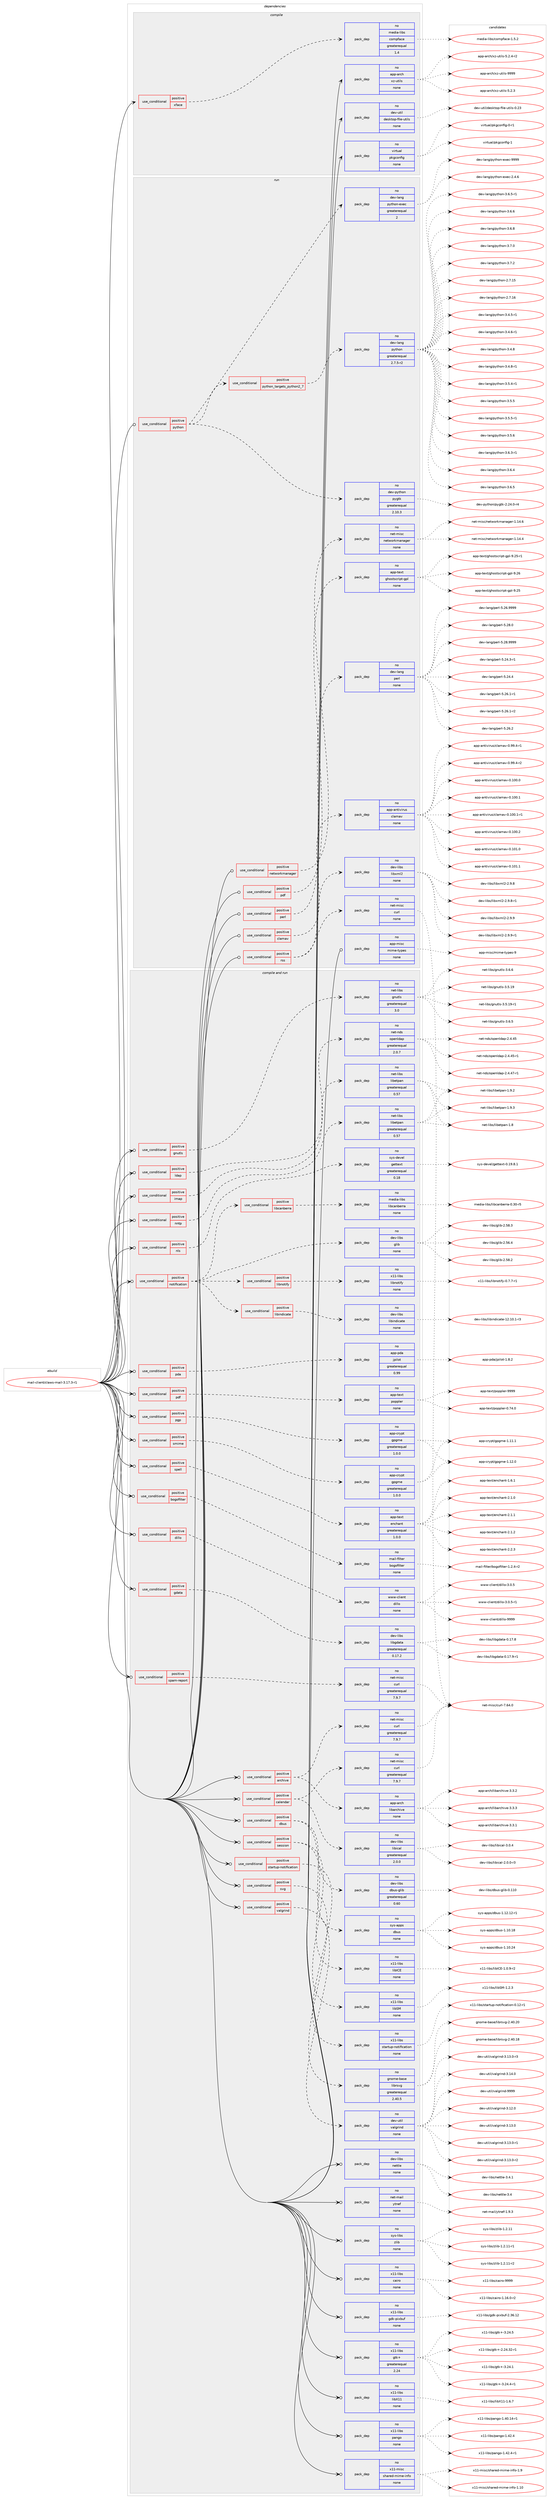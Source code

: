 digraph prolog {

# *************
# Graph options
# *************

newrank=true;
concentrate=true;
compound=true;
graph [rankdir=LR,fontname=Helvetica,fontsize=10,ranksep=1.5];#, ranksep=2.5, nodesep=0.2];
edge  [arrowhead=vee];
node  [fontname=Helvetica,fontsize=10];

# **********
# The ebuild
# **********

subgraph cluster_leftcol {
color=gray;
rank=same;
label=<<i>ebuild</i>>;
id [label="mail-client/claws-mail-3.17.3-r1", color=red, width=4, href="../mail-client/claws-mail-3.17.3-r1.svg"];
}

# ****************
# The dependencies
# ****************

subgraph cluster_midcol {
color=gray;
label=<<i>dependencies</i>>;
subgraph cluster_compile {
fillcolor="#eeeeee";
style=filled;
label=<<i>compile</i>>;
subgraph cond430286 {
dependency1593271 [label=<<TABLE BORDER="0" CELLBORDER="1" CELLSPACING="0" CELLPADDING="4"><TR><TD ROWSPAN="3" CELLPADDING="10">use_conditional</TD></TR><TR><TD>positive</TD></TR><TR><TD>xface</TD></TR></TABLE>>, shape=none, color=red];
subgraph pack1137951 {
dependency1593272 [label=<<TABLE BORDER="0" CELLBORDER="1" CELLSPACING="0" CELLPADDING="4" WIDTH="220"><TR><TD ROWSPAN="6" CELLPADDING="30">pack_dep</TD></TR><TR><TD WIDTH="110">no</TD></TR><TR><TD>media-libs</TD></TR><TR><TD>compface</TD></TR><TR><TD>greaterequal</TD></TR><TR><TD>1.4</TD></TR></TABLE>>, shape=none, color=blue];
}
dependency1593271:e -> dependency1593272:w [weight=20,style="dashed",arrowhead="vee"];
}
id:e -> dependency1593271:w [weight=20,style="solid",arrowhead="vee"];
subgraph pack1137952 {
dependency1593273 [label=<<TABLE BORDER="0" CELLBORDER="1" CELLSPACING="0" CELLPADDING="4" WIDTH="220"><TR><TD ROWSPAN="6" CELLPADDING="30">pack_dep</TD></TR><TR><TD WIDTH="110">no</TD></TR><TR><TD>app-arch</TD></TR><TR><TD>xz-utils</TD></TR><TR><TD>none</TD></TR><TR><TD></TD></TR></TABLE>>, shape=none, color=blue];
}
id:e -> dependency1593273:w [weight=20,style="solid",arrowhead="vee"];
subgraph pack1137953 {
dependency1593274 [label=<<TABLE BORDER="0" CELLBORDER="1" CELLSPACING="0" CELLPADDING="4" WIDTH="220"><TR><TD ROWSPAN="6" CELLPADDING="30">pack_dep</TD></TR><TR><TD WIDTH="110">no</TD></TR><TR><TD>dev-util</TD></TR><TR><TD>desktop-file-utils</TD></TR><TR><TD>none</TD></TR><TR><TD></TD></TR></TABLE>>, shape=none, color=blue];
}
id:e -> dependency1593274:w [weight=20,style="solid",arrowhead="vee"];
subgraph pack1137954 {
dependency1593275 [label=<<TABLE BORDER="0" CELLBORDER="1" CELLSPACING="0" CELLPADDING="4" WIDTH="220"><TR><TD ROWSPAN="6" CELLPADDING="30">pack_dep</TD></TR><TR><TD WIDTH="110">no</TD></TR><TR><TD>virtual</TD></TR><TR><TD>pkgconfig</TD></TR><TR><TD>none</TD></TR><TR><TD></TD></TR></TABLE>>, shape=none, color=blue];
}
id:e -> dependency1593275:w [weight=20,style="solid",arrowhead="vee"];
}
subgraph cluster_compileandrun {
fillcolor="#eeeeee";
style=filled;
label=<<i>compile and run</i>>;
subgraph cond430287 {
dependency1593276 [label=<<TABLE BORDER="0" CELLBORDER="1" CELLSPACING="0" CELLPADDING="4"><TR><TD ROWSPAN="3" CELLPADDING="10">use_conditional</TD></TR><TR><TD>positive</TD></TR><TR><TD>archive</TD></TR></TABLE>>, shape=none, color=red];
subgraph pack1137955 {
dependency1593277 [label=<<TABLE BORDER="0" CELLBORDER="1" CELLSPACING="0" CELLPADDING="4" WIDTH="220"><TR><TD ROWSPAN="6" CELLPADDING="30">pack_dep</TD></TR><TR><TD WIDTH="110">no</TD></TR><TR><TD>app-arch</TD></TR><TR><TD>libarchive</TD></TR><TR><TD>none</TD></TR><TR><TD></TD></TR></TABLE>>, shape=none, color=blue];
}
dependency1593276:e -> dependency1593277:w [weight=20,style="dashed",arrowhead="vee"];
subgraph pack1137956 {
dependency1593278 [label=<<TABLE BORDER="0" CELLBORDER="1" CELLSPACING="0" CELLPADDING="4" WIDTH="220"><TR><TD ROWSPAN="6" CELLPADDING="30">pack_dep</TD></TR><TR><TD WIDTH="110">no</TD></TR><TR><TD>net-misc</TD></TR><TR><TD>curl</TD></TR><TR><TD>greaterequal</TD></TR><TR><TD>7.9.7</TD></TR></TABLE>>, shape=none, color=blue];
}
dependency1593276:e -> dependency1593278:w [weight=20,style="dashed",arrowhead="vee"];
}
id:e -> dependency1593276:w [weight=20,style="solid",arrowhead="odotvee"];
subgraph cond430288 {
dependency1593279 [label=<<TABLE BORDER="0" CELLBORDER="1" CELLSPACING="0" CELLPADDING="4"><TR><TD ROWSPAN="3" CELLPADDING="10">use_conditional</TD></TR><TR><TD>positive</TD></TR><TR><TD>bogofilter</TD></TR></TABLE>>, shape=none, color=red];
subgraph pack1137957 {
dependency1593280 [label=<<TABLE BORDER="0" CELLBORDER="1" CELLSPACING="0" CELLPADDING="4" WIDTH="220"><TR><TD ROWSPAN="6" CELLPADDING="30">pack_dep</TD></TR><TR><TD WIDTH="110">no</TD></TR><TR><TD>mail-filter</TD></TR><TR><TD>bogofilter</TD></TR><TR><TD>none</TD></TR><TR><TD></TD></TR></TABLE>>, shape=none, color=blue];
}
dependency1593279:e -> dependency1593280:w [weight=20,style="dashed",arrowhead="vee"];
}
id:e -> dependency1593279:w [weight=20,style="solid",arrowhead="odotvee"];
subgraph cond430289 {
dependency1593281 [label=<<TABLE BORDER="0" CELLBORDER="1" CELLSPACING="0" CELLPADDING="4"><TR><TD ROWSPAN="3" CELLPADDING="10">use_conditional</TD></TR><TR><TD>positive</TD></TR><TR><TD>calendar</TD></TR></TABLE>>, shape=none, color=red];
subgraph pack1137958 {
dependency1593282 [label=<<TABLE BORDER="0" CELLBORDER="1" CELLSPACING="0" CELLPADDING="4" WIDTH="220"><TR><TD ROWSPAN="6" CELLPADDING="30">pack_dep</TD></TR><TR><TD WIDTH="110">no</TD></TR><TR><TD>dev-libs</TD></TR><TR><TD>libical</TD></TR><TR><TD>greaterequal</TD></TR><TR><TD>2.0.0</TD></TR></TABLE>>, shape=none, color=blue];
}
dependency1593281:e -> dependency1593282:w [weight=20,style="dashed",arrowhead="vee"];
subgraph pack1137959 {
dependency1593283 [label=<<TABLE BORDER="0" CELLBORDER="1" CELLSPACING="0" CELLPADDING="4" WIDTH="220"><TR><TD ROWSPAN="6" CELLPADDING="30">pack_dep</TD></TR><TR><TD WIDTH="110">no</TD></TR><TR><TD>net-misc</TD></TR><TR><TD>curl</TD></TR><TR><TD>greaterequal</TD></TR><TR><TD>7.9.7</TD></TR></TABLE>>, shape=none, color=blue];
}
dependency1593281:e -> dependency1593283:w [weight=20,style="dashed",arrowhead="vee"];
}
id:e -> dependency1593281:w [weight=20,style="solid",arrowhead="odotvee"];
subgraph cond430290 {
dependency1593284 [label=<<TABLE BORDER="0" CELLBORDER="1" CELLSPACING="0" CELLPADDING="4"><TR><TD ROWSPAN="3" CELLPADDING="10">use_conditional</TD></TR><TR><TD>positive</TD></TR><TR><TD>dbus</TD></TR></TABLE>>, shape=none, color=red];
subgraph pack1137960 {
dependency1593285 [label=<<TABLE BORDER="0" CELLBORDER="1" CELLSPACING="0" CELLPADDING="4" WIDTH="220"><TR><TD ROWSPAN="6" CELLPADDING="30">pack_dep</TD></TR><TR><TD WIDTH="110">no</TD></TR><TR><TD>dev-libs</TD></TR><TR><TD>dbus-glib</TD></TR><TR><TD>greaterequal</TD></TR><TR><TD>0.60</TD></TR></TABLE>>, shape=none, color=blue];
}
dependency1593284:e -> dependency1593285:w [weight=20,style="dashed",arrowhead="vee"];
subgraph pack1137961 {
dependency1593286 [label=<<TABLE BORDER="0" CELLBORDER="1" CELLSPACING="0" CELLPADDING="4" WIDTH="220"><TR><TD ROWSPAN="6" CELLPADDING="30">pack_dep</TD></TR><TR><TD WIDTH="110">no</TD></TR><TR><TD>sys-apps</TD></TR><TR><TD>dbus</TD></TR><TR><TD>none</TD></TR><TR><TD></TD></TR></TABLE>>, shape=none, color=blue];
}
dependency1593284:e -> dependency1593286:w [weight=20,style="dashed",arrowhead="vee"];
}
id:e -> dependency1593284:w [weight=20,style="solid",arrowhead="odotvee"];
subgraph cond430291 {
dependency1593287 [label=<<TABLE BORDER="0" CELLBORDER="1" CELLSPACING="0" CELLPADDING="4"><TR><TD ROWSPAN="3" CELLPADDING="10">use_conditional</TD></TR><TR><TD>positive</TD></TR><TR><TD>dillo</TD></TR></TABLE>>, shape=none, color=red];
subgraph pack1137962 {
dependency1593288 [label=<<TABLE BORDER="0" CELLBORDER="1" CELLSPACING="0" CELLPADDING="4" WIDTH="220"><TR><TD ROWSPAN="6" CELLPADDING="30">pack_dep</TD></TR><TR><TD WIDTH="110">no</TD></TR><TR><TD>www-client</TD></TR><TR><TD>dillo</TD></TR><TR><TD>none</TD></TR><TR><TD></TD></TR></TABLE>>, shape=none, color=blue];
}
dependency1593287:e -> dependency1593288:w [weight=20,style="dashed",arrowhead="vee"];
}
id:e -> dependency1593287:w [weight=20,style="solid",arrowhead="odotvee"];
subgraph cond430292 {
dependency1593289 [label=<<TABLE BORDER="0" CELLBORDER="1" CELLSPACING="0" CELLPADDING="4"><TR><TD ROWSPAN="3" CELLPADDING="10">use_conditional</TD></TR><TR><TD>positive</TD></TR><TR><TD>gdata</TD></TR></TABLE>>, shape=none, color=red];
subgraph pack1137963 {
dependency1593290 [label=<<TABLE BORDER="0" CELLBORDER="1" CELLSPACING="0" CELLPADDING="4" WIDTH="220"><TR><TD ROWSPAN="6" CELLPADDING="30">pack_dep</TD></TR><TR><TD WIDTH="110">no</TD></TR><TR><TD>dev-libs</TD></TR><TR><TD>libgdata</TD></TR><TR><TD>greaterequal</TD></TR><TR><TD>0.17.2</TD></TR></TABLE>>, shape=none, color=blue];
}
dependency1593289:e -> dependency1593290:w [weight=20,style="dashed",arrowhead="vee"];
}
id:e -> dependency1593289:w [weight=20,style="solid",arrowhead="odotvee"];
subgraph cond430293 {
dependency1593291 [label=<<TABLE BORDER="0" CELLBORDER="1" CELLSPACING="0" CELLPADDING="4"><TR><TD ROWSPAN="3" CELLPADDING="10">use_conditional</TD></TR><TR><TD>positive</TD></TR><TR><TD>gnutls</TD></TR></TABLE>>, shape=none, color=red];
subgraph pack1137964 {
dependency1593292 [label=<<TABLE BORDER="0" CELLBORDER="1" CELLSPACING="0" CELLPADDING="4" WIDTH="220"><TR><TD ROWSPAN="6" CELLPADDING="30">pack_dep</TD></TR><TR><TD WIDTH="110">no</TD></TR><TR><TD>net-libs</TD></TR><TR><TD>gnutls</TD></TR><TR><TD>greaterequal</TD></TR><TR><TD>3.0</TD></TR></TABLE>>, shape=none, color=blue];
}
dependency1593291:e -> dependency1593292:w [weight=20,style="dashed",arrowhead="vee"];
}
id:e -> dependency1593291:w [weight=20,style="solid",arrowhead="odotvee"];
subgraph cond430294 {
dependency1593293 [label=<<TABLE BORDER="0" CELLBORDER="1" CELLSPACING="0" CELLPADDING="4"><TR><TD ROWSPAN="3" CELLPADDING="10">use_conditional</TD></TR><TR><TD>positive</TD></TR><TR><TD>imap</TD></TR></TABLE>>, shape=none, color=red];
subgraph pack1137965 {
dependency1593294 [label=<<TABLE BORDER="0" CELLBORDER="1" CELLSPACING="0" CELLPADDING="4" WIDTH="220"><TR><TD ROWSPAN="6" CELLPADDING="30">pack_dep</TD></TR><TR><TD WIDTH="110">no</TD></TR><TR><TD>net-libs</TD></TR><TR><TD>libetpan</TD></TR><TR><TD>greaterequal</TD></TR><TR><TD>0.57</TD></TR></TABLE>>, shape=none, color=blue];
}
dependency1593293:e -> dependency1593294:w [weight=20,style="dashed",arrowhead="vee"];
}
id:e -> dependency1593293:w [weight=20,style="solid",arrowhead="odotvee"];
subgraph cond430295 {
dependency1593295 [label=<<TABLE BORDER="0" CELLBORDER="1" CELLSPACING="0" CELLPADDING="4"><TR><TD ROWSPAN="3" CELLPADDING="10">use_conditional</TD></TR><TR><TD>positive</TD></TR><TR><TD>ldap</TD></TR></TABLE>>, shape=none, color=red];
subgraph pack1137966 {
dependency1593296 [label=<<TABLE BORDER="0" CELLBORDER="1" CELLSPACING="0" CELLPADDING="4" WIDTH="220"><TR><TD ROWSPAN="6" CELLPADDING="30">pack_dep</TD></TR><TR><TD WIDTH="110">no</TD></TR><TR><TD>net-nds</TD></TR><TR><TD>openldap</TD></TR><TR><TD>greaterequal</TD></TR><TR><TD>2.0.7</TD></TR></TABLE>>, shape=none, color=blue];
}
dependency1593295:e -> dependency1593296:w [weight=20,style="dashed",arrowhead="vee"];
}
id:e -> dependency1593295:w [weight=20,style="solid",arrowhead="odotvee"];
subgraph cond430296 {
dependency1593297 [label=<<TABLE BORDER="0" CELLBORDER="1" CELLSPACING="0" CELLPADDING="4"><TR><TD ROWSPAN="3" CELLPADDING="10">use_conditional</TD></TR><TR><TD>positive</TD></TR><TR><TD>nls</TD></TR></TABLE>>, shape=none, color=red];
subgraph pack1137967 {
dependency1593298 [label=<<TABLE BORDER="0" CELLBORDER="1" CELLSPACING="0" CELLPADDING="4" WIDTH="220"><TR><TD ROWSPAN="6" CELLPADDING="30">pack_dep</TD></TR><TR><TD WIDTH="110">no</TD></TR><TR><TD>sys-devel</TD></TR><TR><TD>gettext</TD></TR><TR><TD>greaterequal</TD></TR><TR><TD>0.18</TD></TR></TABLE>>, shape=none, color=blue];
}
dependency1593297:e -> dependency1593298:w [weight=20,style="dashed",arrowhead="vee"];
}
id:e -> dependency1593297:w [weight=20,style="solid",arrowhead="odotvee"];
subgraph cond430297 {
dependency1593299 [label=<<TABLE BORDER="0" CELLBORDER="1" CELLSPACING="0" CELLPADDING="4"><TR><TD ROWSPAN="3" CELLPADDING="10">use_conditional</TD></TR><TR><TD>positive</TD></TR><TR><TD>nntp</TD></TR></TABLE>>, shape=none, color=red];
subgraph pack1137968 {
dependency1593300 [label=<<TABLE BORDER="0" CELLBORDER="1" CELLSPACING="0" CELLPADDING="4" WIDTH="220"><TR><TD ROWSPAN="6" CELLPADDING="30">pack_dep</TD></TR><TR><TD WIDTH="110">no</TD></TR><TR><TD>net-libs</TD></TR><TR><TD>libetpan</TD></TR><TR><TD>greaterequal</TD></TR><TR><TD>0.57</TD></TR></TABLE>>, shape=none, color=blue];
}
dependency1593299:e -> dependency1593300:w [weight=20,style="dashed",arrowhead="vee"];
}
id:e -> dependency1593299:w [weight=20,style="solid",arrowhead="odotvee"];
subgraph cond430298 {
dependency1593301 [label=<<TABLE BORDER="0" CELLBORDER="1" CELLSPACING="0" CELLPADDING="4"><TR><TD ROWSPAN="3" CELLPADDING="10">use_conditional</TD></TR><TR><TD>positive</TD></TR><TR><TD>notification</TD></TR></TABLE>>, shape=none, color=red];
subgraph pack1137969 {
dependency1593302 [label=<<TABLE BORDER="0" CELLBORDER="1" CELLSPACING="0" CELLPADDING="4" WIDTH="220"><TR><TD ROWSPAN="6" CELLPADDING="30">pack_dep</TD></TR><TR><TD WIDTH="110">no</TD></TR><TR><TD>dev-libs</TD></TR><TR><TD>glib</TD></TR><TR><TD>none</TD></TR><TR><TD></TD></TR></TABLE>>, shape=none, color=blue];
}
dependency1593301:e -> dependency1593302:w [weight=20,style="dashed",arrowhead="vee"];
subgraph cond430299 {
dependency1593303 [label=<<TABLE BORDER="0" CELLBORDER="1" CELLSPACING="0" CELLPADDING="4"><TR><TD ROWSPAN="3" CELLPADDING="10">use_conditional</TD></TR><TR><TD>positive</TD></TR><TR><TD>libcanberra</TD></TR></TABLE>>, shape=none, color=red];
subgraph pack1137970 {
dependency1593304 [label=<<TABLE BORDER="0" CELLBORDER="1" CELLSPACING="0" CELLPADDING="4" WIDTH="220"><TR><TD ROWSPAN="6" CELLPADDING="30">pack_dep</TD></TR><TR><TD WIDTH="110">no</TD></TR><TR><TD>media-libs</TD></TR><TR><TD>libcanberra</TD></TR><TR><TD>none</TD></TR><TR><TD></TD></TR></TABLE>>, shape=none, color=blue];
}
dependency1593303:e -> dependency1593304:w [weight=20,style="dashed",arrowhead="vee"];
}
dependency1593301:e -> dependency1593303:w [weight=20,style="dashed",arrowhead="vee"];
subgraph cond430300 {
dependency1593305 [label=<<TABLE BORDER="0" CELLBORDER="1" CELLSPACING="0" CELLPADDING="4"><TR><TD ROWSPAN="3" CELLPADDING="10">use_conditional</TD></TR><TR><TD>positive</TD></TR><TR><TD>libindicate</TD></TR></TABLE>>, shape=none, color=red];
subgraph pack1137971 {
dependency1593306 [label=<<TABLE BORDER="0" CELLBORDER="1" CELLSPACING="0" CELLPADDING="4" WIDTH="220"><TR><TD ROWSPAN="6" CELLPADDING="30">pack_dep</TD></TR><TR><TD WIDTH="110">no</TD></TR><TR><TD>dev-libs</TD></TR><TR><TD>libindicate</TD></TR><TR><TD>none</TD></TR><TR><TD></TD></TR></TABLE>>, shape=none, color=blue];
}
dependency1593305:e -> dependency1593306:w [weight=20,style="dashed",arrowhead="vee"];
}
dependency1593301:e -> dependency1593305:w [weight=20,style="dashed",arrowhead="vee"];
subgraph cond430301 {
dependency1593307 [label=<<TABLE BORDER="0" CELLBORDER="1" CELLSPACING="0" CELLPADDING="4"><TR><TD ROWSPAN="3" CELLPADDING="10">use_conditional</TD></TR><TR><TD>positive</TD></TR><TR><TD>libnotify</TD></TR></TABLE>>, shape=none, color=red];
subgraph pack1137972 {
dependency1593308 [label=<<TABLE BORDER="0" CELLBORDER="1" CELLSPACING="0" CELLPADDING="4" WIDTH="220"><TR><TD ROWSPAN="6" CELLPADDING="30">pack_dep</TD></TR><TR><TD WIDTH="110">no</TD></TR><TR><TD>x11-libs</TD></TR><TR><TD>libnotify</TD></TR><TR><TD>none</TD></TR><TR><TD></TD></TR></TABLE>>, shape=none, color=blue];
}
dependency1593307:e -> dependency1593308:w [weight=20,style="dashed",arrowhead="vee"];
}
dependency1593301:e -> dependency1593307:w [weight=20,style="dashed",arrowhead="vee"];
}
id:e -> dependency1593301:w [weight=20,style="solid",arrowhead="odotvee"];
subgraph cond430302 {
dependency1593309 [label=<<TABLE BORDER="0" CELLBORDER="1" CELLSPACING="0" CELLPADDING="4"><TR><TD ROWSPAN="3" CELLPADDING="10">use_conditional</TD></TR><TR><TD>positive</TD></TR><TR><TD>pda</TD></TR></TABLE>>, shape=none, color=red];
subgraph pack1137973 {
dependency1593310 [label=<<TABLE BORDER="0" CELLBORDER="1" CELLSPACING="0" CELLPADDING="4" WIDTH="220"><TR><TD ROWSPAN="6" CELLPADDING="30">pack_dep</TD></TR><TR><TD WIDTH="110">no</TD></TR><TR><TD>app-pda</TD></TR><TR><TD>jpilot</TD></TR><TR><TD>greaterequal</TD></TR><TR><TD>0.99</TD></TR></TABLE>>, shape=none, color=blue];
}
dependency1593309:e -> dependency1593310:w [weight=20,style="dashed",arrowhead="vee"];
}
id:e -> dependency1593309:w [weight=20,style="solid",arrowhead="odotvee"];
subgraph cond430303 {
dependency1593311 [label=<<TABLE BORDER="0" CELLBORDER="1" CELLSPACING="0" CELLPADDING="4"><TR><TD ROWSPAN="3" CELLPADDING="10">use_conditional</TD></TR><TR><TD>positive</TD></TR><TR><TD>pdf</TD></TR></TABLE>>, shape=none, color=red];
subgraph pack1137974 {
dependency1593312 [label=<<TABLE BORDER="0" CELLBORDER="1" CELLSPACING="0" CELLPADDING="4" WIDTH="220"><TR><TD ROWSPAN="6" CELLPADDING="30">pack_dep</TD></TR><TR><TD WIDTH="110">no</TD></TR><TR><TD>app-text</TD></TR><TR><TD>poppler</TD></TR><TR><TD>none</TD></TR><TR><TD></TD></TR></TABLE>>, shape=none, color=blue];
}
dependency1593311:e -> dependency1593312:w [weight=20,style="dashed",arrowhead="vee"];
}
id:e -> dependency1593311:w [weight=20,style="solid",arrowhead="odotvee"];
subgraph cond430304 {
dependency1593313 [label=<<TABLE BORDER="0" CELLBORDER="1" CELLSPACING="0" CELLPADDING="4"><TR><TD ROWSPAN="3" CELLPADDING="10">use_conditional</TD></TR><TR><TD>positive</TD></TR><TR><TD>pgp</TD></TR></TABLE>>, shape=none, color=red];
subgraph pack1137975 {
dependency1593314 [label=<<TABLE BORDER="0" CELLBORDER="1" CELLSPACING="0" CELLPADDING="4" WIDTH="220"><TR><TD ROWSPAN="6" CELLPADDING="30">pack_dep</TD></TR><TR><TD WIDTH="110">no</TD></TR><TR><TD>app-crypt</TD></TR><TR><TD>gpgme</TD></TR><TR><TD>greaterequal</TD></TR><TR><TD>1.0.0</TD></TR></TABLE>>, shape=none, color=blue];
}
dependency1593313:e -> dependency1593314:w [weight=20,style="dashed",arrowhead="vee"];
}
id:e -> dependency1593313:w [weight=20,style="solid",arrowhead="odotvee"];
subgraph cond430305 {
dependency1593315 [label=<<TABLE BORDER="0" CELLBORDER="1" CELLSPACING="0" CELLPADDING="4"><TR><TD ROWSPAN="3" CELLPADDING="10">use_conditional</TD></TR><TR><TD>positive</TD></TR><TR><TD>session</TD></TR></TABLE>>, shape=none, color=red];
subgraph pack1137976 {
dependency1593316 [label=<<TABLE BORDER="0" CELLBORDER="1" CELLSPACING="0" CELLPADDING="4" WIDTH="220"><TR><TD ROWSPAN="6" CELLPADDING="30">pack_dep</TD></TR><TR><TD WIDTH="110">no</TD></TR><TR><TD>x11-libs</TD></TR><TR><TD>libICE</TD></TR><TR><TD>none</TD></TR><TR><TD></TD></TR></TABLE>>, shape=none, color=blue];
}
dependency1593315:e -> dependency1593316:w [weight=20,style="dashed",arrowhead="vee"];
subgraph pack1137977 {
dependency1593317 [label=<<TABLE BORDER="0" CELLBORDER="1" CELLSPACING="0" CELLPADDING="4" WIDTH="220"><TR><TD ROWSPAN="6" CELLPADDING="30">pack_dep</TD></TR><TR><TD WIDTH="110">no</TD></TR><TR><TD>x11-libs</TD></TR><TR><TD>libSM</TD></TR><TR><TD>none</TD></TR><TR><TD></TD></TR></TABLE>>, shape=none, color=blue];
}
dependency1593315:e -> dependency1593317:w [weight=20,style="dashed",arrowhead="vee"];
}
id:e -> dependency1593315:w [weight=20,style="solid",arrowhead="odotvee"];
subgraph cond430306 {
dependency1593318 [label=<<TABLE BORDER="0" CELLBORDER="1" CELLSPACING="0" CELLPADDING="4"><TR><TD ROWSPAN="3" CELLPADDING="10">use_conditional</TD></TR><TR><TD>positive</TD></TR><TR><TD>smime</TD></TR></TABLE>>, shape=none, color=red];
subgraph pack1137978 {
dependency1593319 [label=<<TABLE BORDER="0" CELLBORDER="1" CELLSPACING="0" CELLPADDING="4" WIDTH="220"><TR><TD ROWSPAN="6" CELLPADDING="30">pack_dep</TD></TR><TR><TD WIDTH="110">no</TD></TR><TR><TD>app-crypt</TD></TR><TR><TD>gpgme</TD></TR><TR><TD>greaterequal</TD></TR><TR><TD>1.0.0</TD></TR></TABLE>>, shape=none, color=blue];
}
dependency1593318:e -> dependency1593319:w [weight=20,style="dashed",arrowhead="vee"];
}
id:e -> dependency1593318:w [weight=20,style="solid",arrowhead="odotvee"];
subgraph cond430307 {
dependency1593320 [label=<<TABLE BORDER="0" CELLBORDER="1" CELLSPACING="0" CELLPADDING="4"><TR><TD ROWSPAN="3" CELLPADDING="10">use_conditional</TD></TR><TR><TD>positive</TD></TR><TR><TD>spam-report</TD></TR></TABLE>>, shape=none, color=red];
subgraph pack1137979 {
dependency1593321 [label=<<TABLE BORDER="0" CELLBORDER="1" CELLSPACING="0" CELLPADDING="4" WIDTH="220"><TR><TD ROWSPAN="6" CELLPADDING="30">pack_dep</TD></TR><TR><TD WIDTH="110">no</TD></TR><TR><TD>net-misc</TD></TR><TR><TD>curl</TD></TR><TR><TD>greaterequal</TD></TR><TR><TD>7.9.7</TD></TR></TABLE>>, shape=none, color=blue];
}
dependency1593320:e -> dependency1593321:w [weight=20,style="dashed",arrowhead="vee"];
}
id:e -> dependency1593320:w [weight=20,style="solid",arrowhead="odotvee"];
subgraph cond430308 {
dependency1593322 [label=<<TABLE BORDER="0" CELLBORDER="1" CELLSPACING="0" CELLPADDING="4"><TR><TD ROWSPAN="3" CELLPADDING="10">use_conditional</TD></TR><TR><TD>positive</TD></TR><TR><TD>spell</TD></TR></TABLE>>, shape=none, color=red];
subgraph pack1137980 {
dependency1593323 [label=<<TABLE BORDER="0" CELLBORDER="1" CELLSPACING="0" CELLPADDING="4" WIDTH="220"><TR><TD ROWSPAN="6" CELLPADDING="30">pack_dep</TD></TR><TR><TD WIDTH="110">no</TD></TR><TR><TD>app-text</TD></TR><TR><TD>enchant</TD></TR><TR><TD>greaterequal</TD></TR><TR><TD>1.0.0</TD></TR></TABLE>>, shape=none, color=blue];
}
dependency1593322:e -> dependency1593323:w [weight=20,style="dashed",arrowhead="vee"];
}
id:e -> dependency1593322:w [weight=20,style="solid",arrowhead="odotvee"];
subgraph cond430309 {
dependency1593324 [label=<<TABLE BORDER="0" CELLBORDER="1" CELLSPACING="0" CELLPADDING="4"><TR><TD ROWSPAN="3" CELLPADDING="10">use_conditional</TD></TR><TR><TD>positive</TD></TR><TR><TD>startup-notification</TD></TR></TABLE>>, shape=none, color=red];
subgraph pack1137981 {
dependency1593325 [label=<<TABLE BORDER="0" CELLBORDER="1" CELLSPACING="0" CELLPADDING="4" WIDTH="220"><TR><TD ROWSPAN="6" CELLPADDING="30">pack_dep</TD></TR><TR><TD WIDTH="110">no</TD></TR><TR><TD>x11-libs</TD></TR><TR><TD>startup-notification</TD></TR><TR><TD>none</TD></TR><TR><TD></TD></TR></TABLE>>, shape=none, color=blue];
}
dependency1593324:e -> dependency1593325:w [weight=20,style="dashed",arrowhead="vee"];
}
id:e -> dependency1593324:w [weight=20,style="solid",arrowhead="odotvee"];
subgraph cond430310 {
dependency1593326 [label=<<TABLE BORDER="0" CELLBORDER="1" CELLSPACING="0" CELLPADDING="4"><TR><TD ROWSPAN="3" CELLPADDING="10">use_conditional</TD></TR><TR><TD>positive</TD></TR><TR><TD>svg</TD></TR></TABLE>>, shape=none, color=red];
subgraph pack1137982 {
dependency1593327 [label=<<TABLE BORDER="0" CELLBORDER="1" CELLSPACING="0" CELLPADDING="4" WIDTH="220"><TR><TD ROWSPAN="6" CELLPADDING="30">pack_dep</TD></TR><TR><TD WIDTH="110">no</TD></TR><TR><TD>gnome-base</TD></TR><TR><TD>librsvg</TD></TR><TR><TD>greaterequal</TD></TR><TR><TD>2.40.5</TD></TR></TABLE>>, shape=none, color=blue];
}
dependency1593326:e -> dependency1593327:w [weight=20,style="dashed",arrowhead="vee"];
}
id:e -> dependency1593326:w [weight=20,style="solid",arrowhead="odotvee"];
subgraph cond430311 {
dependency1593328 [label=<<TABLE BORDER="0" CELLBORDER="1" CELLSPACING="0" CELLPADDING="4"><TR><TD ROWSPAN="3" CELLPADDING="10">use_conditional</TD></TR><TR><TD>positive</TD></TR><TR><TD>valgrind</TD></TR></TABLE>>, shape=none, color=red];
subgraph pack1137983 {
dependency1593329 [label=<<TABLE BORDER="0" CELLBORDER="1" CELLSPACING="0" CELLPADDING="4" WIDTH="220"><TR><TD ROWSPAN="6" CELLPADDING="30">pack_dep</TD></TR><TR><TD WIDTH="110">no</TD></TR><TR><TD>dev-util</TD></TR><TR><TD>valgrind</TD></TR><TR><TD>none</TD></TR><TR><TD></TD></TR></TABLE>>, shape=none, color=blue];
}
dependency1593328:e -> dependency1593329:w [weight=20,style="dashed",arrowhead="vee"];
}
id:e -> dependency1593328:w [weight=20,style="solid",arrowhead="odotvee"];
subgraph pack1137984 {
dependency1593330 [label=<<TABLE BORDER="0" CELLBORDER="1" CELLSPACING="0" CELLPADDING="4" WIDTH="220"><TR><TD ROWSPAN="6" CELLPADDING="30">pack_dep</TD></TR><TR><TD WIDTH="110">no</TD></TR><TR><TD>dev-libs</TD></TR><TR><TD>nettle</TD></TR><TR><TD>none</TD></TR><TR><TD></TD></TR></TABLE>>, shape=none, color=blue];
}
id:e -> dependency1593330:w [weight=20,style="solid",arrowhead="odotvee"];
subgraph pack1137985 {
dependency1593331 [label=<<TABLE BORDER="0" CELLBORDER="1" CELLSPACING="0" CELLPADDING="4" WIDTH="220"><TR><TD ROWSPAN="6" CELLPADDING="30">pack_dep</TD></TR><TR><TD WIDTH="110">no</TD></TR><TR><TD>net-mail</TD></TR><TR><TD>ytnef</TD></TR><TR><TD>none</TD></TR><TR><TD></TD></TR></TABLE>>, shape=none, color=blue];
}
id:e -> dependency1593331:w [weight=20,style="solid",arrowhead="odotvee"];
subgraph pack1137986 {
dependency1593332 [label=<<TABLE BORDER="0" CELLBORDER="1" CELLSPACING="0" CELLPADDING="4" WIDTH="220"><TR><TD ROWSPAN="6" CELLPADDING="30">pack_dep</TD></TR><TR><TD WIDTH="110">no</TD></TR><TR><TD>sys-libs</TD></TR><TR><TD>zlib</TD></TR><TR><TD>none</TD></TR><TR><TD></TD></TR></TABLE>>, shape=none, color=blue];
}
id:e -> dependency1593332:w [weight=20,style="solid",arrowhead="odotvee"];
subgraph pack1137987 {
dependency1593333 [label=<<TABLE BORDER="0" CELLBORDER="1" CELLSPACING="0" CELLPADDING="4" WIDTH="220"><TR><TD ROWSPAN="6" CELLPADDING="30">pack_dep</TD></TR><TR><TD WIDTH="110">no</TD></TR><TR><TD>x11-libs</TD></TR><TR><TD>cairo</TD></TR><TR><TD>none</TD></TR><TR><TD></TD></TR></TABLE>>, shape=none, color=blue];
}
id:e -> dependency1593333:w [weight=20,style="solid",arrowhead="odotvee"];
subgraph pack1137988 {
dependency1593334 [label=<<TABLE BORDER="0" CELLBORDER="1" CELLSPACING="0" CELLPADDING="4" WIDTH="220"><TR><TD ROWSPAN="6" CELLPADDING="30">pack_dep</TD></TR><TR><TD WIDTH="110">no</TD></TR><TR><TD>x11-libs</TD></TR><TR><TD>gdk-pixbuf</TD></TR><TR><TD>none</TD></TR><TR><TD></TD></TR></TABLE>>, shape=none, color=blue];
}
id:e -> dependency1593334:w [weight=20,style="solid",arrowhead="odotvee"];
subgraph pack1137989 {
dependency1593335 [label=<<TABLE BORDER="0" CELLBORDER="1" CELLSPACING="0" CELLPADDING="4" WIDTH="220"><TR><TD ROWSPAN="6" CELLPADDING="30">pack_dep</TD></TR><TR><TD WIDTH="110">no</TD></TR><TR><TD>x11-libs</TD></TR><TR><TD>gtk+</TD></TR><TR><TD>greaterequal</TD></TR><TR><TD>2.24</TD></TR></TABLE>>, shape=none, color=blue];
}
id:e -> dependency1593335:w [weight=20,style="solid",arrowhead="odotvee"];
subgraph pack1137990 {
dependency1593336 [label=<<TABLE BORDER="0" CELLBORDER="1" CELLSPACING="0" CELLPADDING="4" WIDTH="220"><TR><TD ROWSPAN="6" CELLPADDING="30">pack_dep</TD></TR><TR><TD WIDTH="110">no</TD></TR><TR><TD>x11-libs</TD></TR><TR><TD>libX11</TD></TR><TR><TD>none</TD></TR><TR><TD></TD></TR></TABLE>>, shape=none, color=blue];
}
id:e -> dependency1593336:w [weight=20,style="solid",arrowhead="odotvee"];
subgraph pack1137991 {
dependency1593337 [label=<<TABLE BORDER="0" CELLBORDER="1" CELLSPACING="0" CELLPADDING="4" WIDTH="220"><TR><TD ROWSPAN="6" CELLPADDING="30">pack_dep</TD></TR><TR><TD WIDTH="110">no</TD></TR><TR><TD>x11-libs</TD></TR><TR><TD>pango</TD></TR><TR><TD>none</TD></TR><TR><TD></TD></TR></TABLE>>, shape=none, color=blue];
}
id:e -> dependency1593337:w [weight=20,style="solid",arrowhead="odotvee"];
subgraph pack1137992 {
dependency1593338 [label=<<TABLE BORDER="0" CELLBORDER="1" CELLSPACING="0" CELLPADDING="4" WIDTH="220"><TR><TD ROWSPAN="6" CELLPADDING="30">pack_dep</TD></TR><TR><TD WIDTH="110">no</TD></TR><TR><TD>x11-misc</TD></TR><TR><TD>shared-mime-info</TD></TR><TR><TD>none</TD></TR><TR><TD></TD></TR></TABLE>>, shape=none, color=blue];
}
id:e -> dependency1593338:w [weight=20,style="solid",arrowhead="odotvee"];
}
subgraph cluster_run {
fillcolor="#eeeeee";
style=filled;
label=<<i>run</i>>;
subgraph cond430312 {
dependency1593339 [label=<<TABLE BORDER="0" CELLBORDER="1" CELLSPACING="0" CELLPADDING="4"><TR><TD ROWSPAN="3" CELLPADDING="10">use_conditional</TD></TR><TR><TD>positive</TD></TR><TR><TD>clamav</TD></TR></TABLE>>, shape=none, color=red];
subgraph pack1137993 {
dependency1593340 [label=<<TABLE BORDER="0" CELLBORDER="1" CELLSPACING="0" CELLPADDING="4" WIDTH="220"><TR><TD ROWSPAN="6" CELLPADDING="30">pack_dep</TD></TR><TR><TD WIDTH="110">no</TD></TR><TR><TD>app-antivirus</TD></TR><TR><TD>clamav</TD></TR><TR><TD>none</TD></TR><TR><TD></TD></TR></TABLE>>, shape=none, color=blue];
}
dependency1593339:e -> dependency1593340:w [weight=20,style="dashed",arrowhead="vee"];
}
id:e -> dependency1593339:w [weight=20,style="solid",arrowhead="odot"];
subgraph cond430313 {
dependency1593341 [label=<<TABLE BORDER="0" CELLBORDER="1" CELLSPACING="0" CELLPADDING="4"><TR><TD ROWSPAN="3" CELLPADDING="10">use_conditional</TD></TR><TR><TD>positive</TD></TR><TR><TD>networkmanager</TD></TR></TABLE>>, shape=none, color=red];
subgraph pack1137994 {
dependency1593342 [label=<<TABLE BORDER="0" CELLBORDER="1" CELLSPACING="0" CELLPADDING="4" WIDTH="220"><TR><TD ROWSPAN="6" CELLPADDING="30">pack_dep</TD></TR><TR><TD WIDTH="110">no</TD></TR><TR><TD>net-misc</TD></TR><TR><TD>networkmanager</TD></TR><TR><TD>none</TD></TR><TR><TD></TD></TR></TABLE>>, shape=none, color=blue];
}
dependency1593341:e -> dependency1593342:w [weight=20,style="dashed",arrowhead="vee"];
}
id:e -> dependency1593341:w [weight=20,style="solid",arrowhead="odot"];
subgraph cond430314 {
dependency1593343 [label=<<TABLE BORDER="0" CELLBORDER="1" CELLSPACING="0" CELLPADDING="4"><TR><TD ROWSPAN="3" CELLPADDING="10">use_conditional</TD></TR><TR><TD>positive</TD></TR><TR><TD>pdf</TD></TR></TABLE>>, shape=none, color=red];
subgraph pack1137995 {
dependency1593344 [label=<<TABLE BORDER="0" CELLBORDER="1" CELLSPACING="0" CELLPADDING="4" WIDTH="220"><TR><TD ROWSPAN="6" CELLPADDING="30">pack_dep</TD></TR><TR><TD WIDTH="110">no</TD></TR><TR><TD>app-text</TD></TR><TR><TD>ghostscript-gpl</TD></TR><TR><TD>none</TD></TR><TR><TD></TD></TR></TABLE>>, shape=none, color=blue];
}
dependency1593343:e -> dependency1593344:w [weight=20,style="dashed",arrowhead="vee"];
}
id:e -> dependency1593343:w [weight=20,style="solid",arrowhead="odot"];
subgraph cond430315 {
dependency1593345 [label=<<TABLE BORDER="0" CELLBORDER="1" CELLSPACING="0" CELLPADDING="4"><TR><TD ROWSPAN="3" CELLPADDING="10">use_conditional</TD></TR><TR><TD>positive</TD></TR><TR><TD>perl</TD></TR></TABLE>>, shape=none, color=red];
subgraph pack1137996 {
dependency1593346 [label=<<TABLE BORDER="0" CELLBORDER="1" CELLSPACING="0" CELLPADDING="4" WIDTH="220"><TR><TD ROWSPAN="6" CELLPADDING="30">pack_dep</TD></TR><TR><TD WIDTH="110">no</TD></TR><TR><TD>dev-lang</TD></TR><TR><TD>perl</TD></TR><TR><TD>none</TD></TR><TR><TD></TD></TR></TABLE>>, shape=none, color=blue];
}
dependency1593345:e -> dependency1593346:w [weight=20,style="dashed",arrowhead="vee"];
}
id:e -> dependency1593345:w [weight=20,style="solid",arrowhead="odot"];
subgraph cond430316 {
dependency1593347 [label=<<TABLE BORDER="0" CELLBORDER="1" CELLSPACING="0" CELLPADDING="4"><TR><TD ROWSPAN="3" CELLPADDING="10">use_conditional</TD></TR><TR><TD>positive</TD></TR><TR><TD>python</TD></TR></TABLE>>, shape=none, color=red];
subgraph cond430317 {
dependency1593348 [label=<<TABLE BORDER="0" CELLBORDER="1" CELLSPACING="0" CELLPADDING="4"><TR><TD ROWSPAN="3" CELLPADDING="10">use_conditional</TD></TR><TR><TD>positive</TD></TR><TR><TD>python_targets_python2_7</TD></TR></TABLE>>, shape=none, color=red];
subgraph pack1137997 {
dependency1593349 [label=<<TABLE BORDER="0" CELLBORDER="1" CELLSPACING="0" CELLPADDING="4" WIDTH="220"><TR><TD ROWSPAN="6" CELLPADDING="30">pack_dep</TD></TR><TR><TD WIDTH="110">no</TD></TR><TR><TD>dev-lang</TD></TR><TR><TD>python</TD></TR><TR><TD>greaterequal</TD></TR><TR><TD>2.7.5-r2</TD></TR></TABLE>>, shape=none, color=blue];
}
dependency1593348:e -> dependency1593349:w [weight=20,style="dashed",arrowhead="vee"];
}
dependency1593347:e -> dependency1593348:w [weight=20,style="dashed",arrowhead="vee"];
subgraph pack1137998 {
dependency1593350 [label=<<TABLE BORDER="0" CELLBORDER="1" CELLSPACING="0" CELLPADDING="4" WIDTH="220"><TR><TD ROWSPAN="6" CELLPADDING="30">pack_dep</TD></TR><TR><TD WIDTH="110">no</TD></TR><TR><TD>dev-lang</TD></TR><TR><TD>python-exec</TD></TR><TR><TD>greaterequal</TD></TR><TR><TD>2</TD></TR></TABLE>>, shape=none, color=blue];
}
dependency1593347:e -> dependency1593350:w [weight=20,style="dashed",arrowhead="vee"];
subgraph pack1137999 {
dependency1593351 [label=<<TABLE BORDER="0" CELLBORDER="1" CELLSPACING="0" CELLPADDING="4" WIDTH="220"><TR><TD ROWSPAN="6" CELLPADDING="30">pack_dep</TD></TR><TR><TD WIDTH="110">no</TD></TR><TR><TD>dev-python</TD></TR><TR><TD>pygtk</TD></TR><TR><TD>greaterequal</TD></TR><TR><TD>2.10.3</TD></TR></TABLE>>, shape=none, color=blue];
}
dependency1593347:e -> dependency1593351:w [weight=20,style="dashed",arrowhead="vee"];
}
id:e -> dependency1593347:w [weight=20,style="solid",arrowhead="odot"];
subgraph cond430318 {
dependency1593352 [label=<<TABLE BORDER="0" CELLBORDER="1" CELLSPACING="0" CELLPADDING="4"><TR><TD ROWSPAN="3" CELLPADDING="10">use_conditional</TD></TR><TR><TD>positive</TD></TR><TR><TD>rss</TD></TR></TABLE>>, shape=none, color=red];
subgraph pack1138000 {
dependency1593353 [label=<<TABLE BORDER="0" CELLBORDER="1" CELLSPACING="0" CELLPADDING="4" WIDTH="220"><TR><TD ROWSPAN="6" CELLPADDING="30">pack_dep</TD></TR><TR><TD WIDTH="110">no</TD></TR><TR><TD>dev-libs</TD></TR><TR><TD>libxml2</TD></TR><TR><TD>none</TD></TR><TR><TD></TD></TR></TABLE>>, shape=none, color=blue];
}
dependency1593352:e -> dependency1593353:w [weight=20,style="dashed",arrowhead="vee"];
subgraph pack1138001 {
dependency1593354 [label=<<TABLE BORDER="0" CELLBORDER="1" CELLSPACING="0" CELLPADDING="4" WIDTH="220"><TR><TD ROWSPAN="6" CELLPADDING="30">pack_dep</TD></TR><TR><TD WIDTH="110">no</TD></TR><TR><TD>net-misc</TD></TR><TR><TD>curl</TD></TR><TR><TD>none</TD></TR><TR><TD></TD></TR></TABLE>>, shape=none, color=blue];
}
dependency1593352:e -> dependency1593354:w [weight=20,style="dashed",arrowhead="vee"];
}
id:e -> dependency1593352:w [weight=20,style="solid",arrowhead="odot"];
subgraph pack1138002 {
dependency1593355 [label=<<TABLE BORDER="0" CELLBORDER="1" CELLSPACING="0" CELLPADDING="4" WIDTH="220"><TR><TD ROWSPAN="6" CELLPADDING="30">pack_dep</TD></TR><TR><TD WIDTH="110">no</TD></TR><TR><TD>app-misc</TD></TR><TR><TD>mime-types</TD></TR><TR><TD>none</TD></TR><TR><TD></TD></TR></TABLE>>, shape=none, color=blue];
}
id:e -> dependency1593355:w [weight=20,style="solid",arrowhead="odot"];
}
}

# **************
# The candidates
# **************

subgraph cluster_choices {
rank=same;
color=gray;
label=<<i>candidates</i>>;

subgraph choice1137951 {
color=black;
nodesep=1;
choice10910110010597451081059811547991111091121029799101454946534650 [label="media-libs/compface-1.5.2", color=red, width=4,href="../media-libs/compface-1.5.2.svg"];
dependency1593272:e -> choice10910110010597451081059811547991111091121029799101454946534650:w [style=dotted,weight="100"];
}
subgraph choice1137952 {
color=black;
nodesep=1;
choice971121124597114991044712012245117116105108115455346504651 [label="app-arch/xz-utils-5.2.3", color=red, width=4,href="../app-arch/xz-utils-5.2.3.svg"];
choice9711211245971149910447120122451171161051081154553465046524511450 [label="app-arch/xz-utils-5.2.4-r2", color=red, width=4,href="../app-arch/xz-utils-5.2.4-r2.svg"];
choice9711211245971149910447120122451171161051081154557575757 [label="app-arch/xz-utils-9999", color=red, width=4,href="../app-arch/xz-utils-9999.svg"];
dependency1593273:e -> choice971121124597114991044712012245117116105108115455346504651:w [style=dotted,weight="100"];
dependency1593273:e -> choice9711211245971149910447120122451171161051081154553465046524511450:w [style=dotted,weight="100"];
dependency1593273:e -> choice9711211245971149910447120122451171161051081154557575757:w [style=dotted,weight="100"];
}
subgraph choice1137953 {
color=black;
nodesep=1;
choice100101118451171161051084710010111510711611111245102105108101451171161051081154548465051 [label="dev-util/desktop-file-utils-0.23", color=red, width=4,href="../dev-util/desktop-file-utils-0.23.svg"];
dependency1593274:e -> choice100101118451171161051084710010111510711611111245102105108101451171161051081154548465051:w [style=dotted,weight="100"];
}
subgraph choice1137954 {
color=black;
nodesep=1;
choice11810511411611797108471121071039911111010210510345484511449 [label="virtual/pkgconfig-0-r1", color=red, width=4,href="../virtual/pkgconfig-0-r1.svg"];
choice1181051141161179710847112107103991111101021051034549 [label="virtual/pkgconfig-1", color=red, width=4,href="../virtual/pkgconfig-1.svg"];
dependency1593275:e -> choice11810511411611797108471121071039911111010210510345484511449:w [style=dotted,weight="100"];
dependency1593275:e -> choice1181051141161179710847112107103991111101021051034549:w [style=dotted,weight="100"];
}
subgraph choice1137955 {
color=black;
nodesep=1;
choice9711211245971149910447108105989711499104105118101455146514649 [label="app-arch/libarchive-3.3.1", color=red, width=4,href="../app-arch/libarchive-3.3.1.svg"];
choice9711211245971149910447108105989711499104105118101455146514650 [label="app-arch/libarchive-3.3.2", color=red, width=4,href="../app-arch/libarchive-3.3.2.svg"];
choice9711211245971149910447108105989711499104105118101455146514651 [label="app-arch/libarchive-3.3.3", color=red, width=4,href="../app-arch/libarchive-3.3.3.svg"];
dependency1593277:e -> choice9711211245971149910447108105989711499104105118101455146514649:w [style=dotted,weight="100"];
dependency1593277:e -> choice9711211245971149910447108105989711499104105118101455146514650:w [style=dotted,weight="100"];
dependency1593277:e -> choice9711211245971149910447108105989711499104105118101455146514651:w [style=dotted,weight="100"];
}
subgraph choice1137956 {
color=black;
nodesep=1;
choice1101011164510910511599479911711410845554654524648 [label="net-misc/curl-7.64.0", color=red, width=4,href="../net-misc/curl-7.64.0.svg"];
dependency1593278:e -> choice1101011164510910511599479911711410845554654524648:w [style=dotted,weight="100"];
}
subgraph choice1137957 {
color=black;
nodesep=1;
choice109971051084510210510811610111447981111031111021051081161011144549465046524511450 [label="mail-filter/bogofilter-1.2.4-r2", color=red, width=4,href="../mail-filter/bogofilter-1.2.4-r2.svg"];
dependency1593280:e -> choice109971051084510210510811610111447981111031111021051081161011144549465046524511450:w [style=dotted,weight="100"];
}
subgraph choice1137958 {
color=black;
nodesep=1;
choice1001011184510810598115471081059810599971084550464846484511451 [label="dev-libs/libical-2.0.0-r3", color=red, width=4,href="../dev-libs/libical-2.0.0-r3.svg"];
choice100101118451081059811547108105981059997108455146484652 [label="dev-libs/libical-3.0.4", color=red, width=4,href="../dev-libs/libical-3.0.4.svg"];
dependency1593282:e -> choice1001011184510810598115471081059810599971084550464846484511451:w [style=dotted,weight="100"];
dependency1593282:e -> choice100101118451081059811547108105981059997108455146484652:w [style=dotted,weight="100"];
}
subgraph choice1137959 {
color=black;
nodesep=1;
choice1101011164510910511599479911711410845554654524648 [label="net-misc/curl-7.64.0", color=red, width=4,href="../net-misc/curl-7.64.0.svg"];
dependency1593283:e -> choice1101011164510910511599479911711410845554654524648:w [style=dotted,weight="100"];
}
subgraph choice1137960 {
color=black;
nodesep=1;
choice100101118451081059811547100981171154510310810598454846494948 [label="dev-libs/dbus-glib-0.110", color=red, width=4,href="../dev-libs/dbus-glib-0.110.svg"];
dependency1593285:e -> choice100101118451081059811547100981171154510310810598454846494948:w [style=dotted,weight="100"];
}
subgraph choice1137961 {
color=black;
nodesep=1;
choice115121115459711211211547100981171154549464948464956 [label="sys-apps/dbus-1.10.18", color=red, width=4,href="../sys-apps/dbus-1.10.18.svg"];
choice115121115459711211211547100981171154549464948465052 [label="sys-apps/dbus-1.10.24", color=red, width=4,href="../sys-apps/dbus-1.10.24.svg"];
choice1151211154597112112115471009811711545494649504649504511449 [label="sys-apps/dbus-1.12.12-r1", color=red, width=4,href="../sys-apps/dbus-1.12.12-r1.svg"];
dependency1593286:e -> choice115121115459711211211547100981171154549464948464956:w [style=dotted,weight="100"];
dependency1593286:e -> choice115121115459711211211547100981171154549464948465052:w [style=dotted,weight="100"];
dependency1593286:e -> choice1151211154597112112115471009811711545494649504649504511449:w [style=dotted,weight="100"];
}
subgraph choice1137962 {
color=black;
nodesep=1;
choice119119119459910810510111011647100105108108111455146484653 [label="www-client/dillo-3.0.5", color=red, width=4,href="../www-client/dillo-3.0.5.svg"];
choice1191191194599108105101110116471001051081081114551464846534511449 [label="www-client/dillo-3.0.5-r1", color=red, width=4,href="../www-client/dillo-3.0.5-r1.svg"];
choice1191191194599108105101110116471001051081081114557575757 [label="www-client/dillo-9999", color=red, width=4,href="../www-client/dillo-9999.svg"];
dependency1593288:e -> choice119119119459910810510111011647100105108108111455146484653:w [style=dotted,weight="100"];
dependency1593288:e -> choice1191191194599108105101110116471001051081081114551464846534511449:w [style=dotted,weight="100"];
dependency1593288:e -> choice1191191194599108105101110116471001051081081114557575757:w [style=dotted,weight="100"];
}
subgraph choice1137963 {
color=black;
nodesep=1;
choice10010111845108105981154710810598103100971169745484649554656 [label="dev-libs/libgdata-0.17.8", color=red, width=4,href="../dev-libs/libgdata-0.17.8.svg"];
choice100101118451081059811547108105981031009711697454846495546574511449 [label="dev-libs/libgdata-0.17.9-r1", color=red, width=4,href="../dev-libs/libgdata-0.17.9-r1.svg"];
dependency1593290:e -> choice10010111845108105981154710810598103100971169745484649554656:w [style=dotted,weight="100"];
dependency1593290:e -> choice100101118451081059811547108105981031009711697454846495546574511449:w [style=dotted,weight="100"];
}
subgraph choice1137964 {
color=black;
nodesep=1;
choice11010111645108105981154710311011711610811545514653464957 [label="net-libs/gnutls-3.5.19", color=red, width=4,href="../net-libs/gnutls-3.5.19.svg"];
choice110101116451081059811547103110117116108115455146534649574511449 [label="net-libs/gnutls-3.5.19-r1", color=red, width=4,href="../net-libs/gnutls-3.5.19-r1.svg"];
choice110101116451081059811547103110117116108115455146544653 [label="net-libs/gnutls-3.6.5", color=red, width=4,href="../net-libs/gnutls-3.6.5.svg"];
choice110101116451081059811547103110117116108115455146544654 [label="net-libs/gnutls-3.6.6", color=red, width=4,href="../net-libs/gnutls-3.6.6.svg"];
dependency1593292:e -> choice11010111645108105981154710311011711610811545514653464957:w [style=dotted,weight="100"];
dependency1593292:e -> choice110101116451081059811547103110117116108115455146534649574511449:w [style=dotted,weight="100"];
dependency1593292:e -> choice110101116451081059811547103110117116108115455146544653:w [style=dotted,weight="100"];
dependency1593292:e -> choice110101116451081059811547103110117116108115455146544654:w [style=dotted,weight="100"];
}
subgraph choice1137965 {
color=black;
nodesep=1;
choice110101116451081059811547108105981011161129711045494656 [label="net-libs/libetpan-1.8", color=red, width=4,href="../net-libs/libetpan-1.8.svg"];
choice1101011164510810598115471081059810111611297110454946574650 [label="net-libs/libetpan-1.9.2", color=red, width=4,href="../net-libs/libetpan-1.9.2.svg"];
choice1101011164510810598115471081059810111611297110454946574651 [label="net-libs/libetpan-1.9.3", color=red, width=4,href="../net-libs/libetpan-1.9.3.svg"];
dependency1593294:e -> choice110101116451081059811547108105981011161129711045494656:w [style=dotted,weight="100"];
dependency1593294:e -> choice1101011164510810598115471081059810111611297110454946574650:w [style=dotted,weight="100"];
dependency1593294:e -> choice1101011164510810598115471081059810111611297110454946574651:w [style=dotted,weight="100"];
}
subgraph choice1137966 {
color=black;
nodesep=1;
choice11010111645110100115471111121011101081009711245504652465253 [label="net-nds/openldap-2.4.45", color=red, width=4,href="../net-nds/openldap-2.4.45.svg"];
choice110101116451101001154711111210111010810097112455046524652534511449 [label="net-nds/openldap-2.4.45-r1", color=red, width=4,href="../net-nds/openldap-2.4.45-r1.svg"];
choice110101116451101001154711111210111010810097112455046524652554511449 [label="net-nds/openldap-2.4.47-r1", color=red, width=4,href="../net-nds/openldap-2.4.47-r1.svg"];
dependency1593296:e -> choice11010111645110100115471111121011101081009711245504652465253:w [style=dotted,weight="100"];
dependency1593296:e -> choice110101116451101001154711111210111010810097112455046524652534511449:w [style=dotted,weight="100"];
dependency1593296:e -> choice110101116451101001154711111210111010810097112455046524652554511449:w [style=dotted,weight="100"];
}
subgraph choice1137967 {
color=black;
nodesep=1;
choice1151211154510010111810110847103101116116101120116454846495746564649 [label="sys-devel/gettext-0.19.8.1", color=red, width=4,href="../sys-devel/gettext-0.19.8.1.svg"];
dependency1593298:e -> choice1151211154510010111810110847103101116116101120116454846495746564649:w [style=dotted,weight="100"];
}
subgraph choice1137968 {
color=black;
nodesep=1;
choice110101116451081059811547108105981011161129711045494656 [label="net-libs/libetpan-1.8", color=red, width=4,href="../net-libs/libetpan-1.8.svg"];
choice1101011164510810598115471081059810111611297110454946574650 [label="net-libs/libetpan-1.9.2", color=red, width=4,href="../net-libs/libetpan-1.9.2.svg"];
choice1101011164510810598115471081059810111611297110454946574651 [label="net-libs/libetpan-1.9.3", color=red, width=4,href="../net-libs/libetpan-1.9.3.svg"];
dependency1593300:e -> choice110101116451081059811547108105981011161129711045494656:w [style=dotted,weight="100"];
dependency1593300:e -> choice1101011164510810598115471081059810111611297110454946574650:w [style=dotted,weight="100"];
dependency1593300:e -> choice1101011164510810598115471081059810111611297110454946574651:w [style=dotted,weight="100"];
}
subgraph choice1137969 {
color=black;
nodesep=1;
choice1001011184510810598115471031081059845504653544652 [label="dev-libs/glib-2.56.4", color=red, width=4,href="../dev-libs/glib-2.56.4.svg"];
choice1001011184510810598115471031081059845504653564650 [label="dev-libs/glib-2.58.2", color=red, width=4,href="../dev-libs/glib-2.58.2.svg"];
choice1001011184510810598115471031081059845504653564651 [label="dev-libs/glib-2.58.3", color=red, width=4,href="../dev-libs/glib-2.58.3.svg"];
dependency1593302:e -> choice1001011184510810598115471031081059845504653544652:w [style=dotted,weight="100"];
dependency1593302:e -> choice1001011184510810598115471031081059845504653564650:w [style=dotted,weight="100"];
dependency1593302:e -> choice1001011184510810598115471031081059845504653564651:w [style=dotted,weight="100"];
}
subgraph choice1137970 {
color=black;
nodesep=1;
choice10910110010597451081059811547108105989997110981011141149745484651484511453 [label="media-libs/libcanberra-0.30-r5", color=red, width=4,href="../media-libs/libcanberra-0.30-r5.svg"];
dependency1593304:e -> choice10910110010597451081059811547108105989997110981011141149745484651484511453:w [style=dotted,weight="100"];
}
subgraph choice1137971 {
color=black;
nodesep=1;
choice10010111845108105981154710810598105110100105999711610145495046494846494511451 [label="dev-libs/libindicate-12.10.1-r3", color=red, width=4,href="../dev-libs/libindicate-12.10.1-r3.svg"];
dependency1593306:e -> choice10010111845108105981154710810598105110100105999711610145495046494846494511451:w [style=dotted,weight="100"];
}
subgraph choice1137972 {
color=black;
nodesep=1;
choice1204949451081059811547108105981101111161051021214548465546554511449 [label="x11-libs/libnotify-0.7.7-r1", color=red, width=4,href="../x11-libs/libnotify-0.7.7-r1.svg"];
dependency1593308:e -> choice1204949451081059811547108105981101111161051021214548465546554511449:w [style=dotted,weight="100"];
}
subgraph choice1137973 {
color=black;
nodesep=1;
choice97112112451121009747106112105108111116454946564650 [label="app-pda/jpilot-1.8.2", color=red, width=4,href="../app-pda/jpilot-1.8.2.svg"];
dependency1593310:e -> choice97112112451121009747106112105108111116454946564650:w [style=dotted,weight="100"];
}
subgraph choice1137974 {
color=black;
nodesep=1;
choice97112112451161011201164711211111211210810111445484655524648 [label="app-text/poppler-0.74.0", color=red, width=4,href="../app-text/poppler-0.74.0.svg"];
choice9711211245116101120116471121111121121081011144557575757 [label="app-text/poppler-9999", color=red, width=4,href="../app-text/poppler-9999.svg"];
dependency1593312:e -> choice97112112451161011201164711211111211210810111445484655524648:w [style=dotted,weight="100"];
dependency1593312:e -> choice9711211245116101120116471121111121121081011144557575757:w [style=dotted,weight="100"];
}
subgraph choice1137975 {
color=black;
nodesep=1;
choice9711211245991141211121164710311210310910145494649494649 [label="app-crypt/gpgme-1.11.1", color=red, width=4,href="../app-crypt/gpgme-1.11.1.svg"];
choice9711211245991141211121164710311210310910145494649504648 [label="app-crypt/gpgme-1.12.0", color=red, width=4,href="../app-crypt/gpgme-1.12.0.svg"];
dependency1593314:e -> choice9711211245991141211121164710311210310910145494649494649:w [style=dotted,weight="100"];
dependency1593314:e -> choice9711211245991141211121164710311210310910145494649504648:w [style=dotted,weight="100"];
}
subgraph choice1137976 {
color=black;
nodesep=1;
choice1204949451081059811547108105987367694549464846574511450 [label="x11-libs/libICE-1.0.9-r2", color=red, width=4,href="../x11-libs/libICE-1.0.9-r2.svg"];
dependency1593316:e -> choice1204949451081059811547108105987367694549464846574511450:w [style=dotted,weight="100"];
}
subgraph choice1137977 {
color=black;
nodesep=1;
choice1204949451081059811547108105988377454946504651 [label="x11-libs/libSM-1.2.3", color=red, width=4,href="../x11-libs/libSM-1.2.3.svg"];
dependency1593317:e -> choice1204949451081059811547108105988377454946504651:w [style=dotted,weight="100"];
}
subgraph choice1137978 {
color=black;
nodesep=1;
choice9711211245991141211121164710311210310910145494649494649 [label="app-crypt/gpgme-1.11.1", color=red, width=4,href="../app-crypt/gpgme-1.11.1.svg"];
choice9711211245991141211121164710311210310910145494649504648 [label="app-crypt/gpgme-1.12.0", color=red, width=4,href="../app-crypt/gpgme-1.12.0.svg"];
dependency1593319:e -> choice9711211245991141211121164710311210310910145494649494649:w [style=dotted,weight="100"];
dependency1593319:e -> choice9711211245991141211121164710311210310910145494649504648:w [style=dotted,weight="100"];
}
subgraph choice1137979 {
color=black;
nodesep=1;
choice1101011164510910511599479911711410845554654524648 [label="net-misc/curl-7.64.0", color=red, width=4,href="../net-misc/curl-7.64.0.svg"];
dependency1593321:e -> choice1101011164510910511599479911711410845554654524648:w [style=dotted,weight="100"];
}
subgraph choice1137980 {
color=black;
nodesep=1;
choice9711211245116101120116471011109910497110116454946544649 [label="app-text/enchant-1.6.1", color=red, width=4,href="../app-text/enchant-1.6.1.svg"];
choice9711211245116101120116471011109910497110116455046494648 [label="app-text/enchant-2.1.0", color=red, width=4,href="../app-text/enchant-2.1.0.svg"];
choice9711211245116101120116471011109910497110116455046494649 [label="app-text/enchant-2.1.1", color=red, width=4,href="../app-text/enchant-2.1.1.svg"];
choice9711211245116101120116471011109910497110116455046494650 [label="app-text/enchant-2.1.2", color=red, width=4,href="../app-text/enchant-2.1.2.svg"];
choice9711211245116101120116471011109910497110116455046504651 [label="app-text/enchant-2.2.3", color=red, width=4,href="../app-text/enchant-2.2.3.svg"];
dependency1593323:e -> choice9711211245116101120116471011109910497110116454946544649:w [style=dotted,weight="100"];
dependency1593323:e -> choice9711211245116101120116471011109910497110116455046494648:w [style=dotted,weight="100"];
dependency1593323:e -> choice9711211245116101120116471011109910497110116455046494649:w [style=dotted,weight="100"];
dependency1593323:e -> choice9711211245116101120116471011109910497110116455046494650:w [style=dotted,weight="100"];
dependency1593323:e -> choice9711211245116101120116471011109910497110116455046504651:w [style=dotted,weight="100"];
}
subgraph choice1137981 {
color=black;
nodesep=1;
choice12049494510810598115471151169711411611711245110111116105102105999711610511111045484649504511449 [label="x11-libs/startup-notification-0.12-r1", color=red, width=4,href="../x11-libs/startup-notification-0.12-r1.svg"];
dependency1593325:e -> choice12049494510810598115471151169711411611711245110111116105102105999711610511111045484649504511449:w [style=dotted,weight="100"];
}
subgraph choice1137982 {
color=black;
nodesep=1;
choice10311011110910145989711510147108105981141151181034550465248464956 [label="gnome-base/librsvg-2.40.18", color=red, width=4,href="../gnome-base/librsvg-2.40.18.svg"];
choice10311011110910145989711510147108105981141151181034550465248465048 [label="gnome-base/librsvg-2.40.20", color=red, width=4,href="../gnome-base/librsvg-2.40.20.svg"];
dependency1593327:e -> choice10311011110910145989711510147108105981141151181034550465248464956:w [style=dotted,weight="100"];
dependency1593327:e -> choice10311011110910145989711510147108105981141151181034550465248465048:w [style=dotted,weight="100"];
}
subgraph choice1137983 {
color=black;
nodesep=1;
choice10010111845117116105108471189710810311410511010045514649504648 [label="dev-util/valgrind-3.12.0", color=red, width=4,href="../dev-util/valgrind-3.12.0.svg"];
choice10010111845117116105108471189710810311410511010045514649514648 [label="dev-util/valgrind-3.13.0", color=red, width=4,href="../dev-util/valgrind-3.13.0.svg"];
choice100101118451171161051084711897108103114105110100455146495146484511449 [label="dev-util/valgrind-3.13.0-r1", color=red, width=4,href="../dev-util/valgrind-3.13.0-r1.svg"];
choice100101118451171161051084711897108103114105110100455146495146484511450 [label="dev-util/valgrind-3.13.0-r2", color=red, width=4,href="../dev-util/valgrind-3.13.0-r2.svg"];
choice100101118451171161051084711897108103114105110100455146495146484511451 [label="dev-util/valgrind-3.13.0-r3", color=red, width=4,href="../dev-util/valgrind-3.13.0-r3.svg"];
choice10010111845117116105108471189710810311410511010045514649524648 [label="dev-util/valgrind-3.14.0", color=red, width=4,href="../dev-util/valgrind-3.14.0.svg"];
choice1001011184511711610510847118971081031141051101004557575757 [label="dev-util/valgrind-9999", color=red, width=4,href="../dev-util/valgrind-9999.svg"];
dependency1593329:e -> choice10010111845117116105108471189710810311410511010045514649504648:w [style=dotted,weight="100"];
dependency1593329:e -> choice10010111845117116105108471189710810311410511010045514649514648:w [style=dotted,weight="100"];
dependency1593329:e -> choice100101118451171161051084711897108103114105110100455146495146484511449:w [style=dotted,weight="100"];
dependency1593329:e -> choice100101118451171161051084711897108103114105110100455146495146484511450:w [style=dotted,weight="100"];
dependency1593329:e -> choice100101118451171161051084711897108103114105110100455146495146484511451:w [style=dotted,weight="100"];
dependency1593329:e -> choice10010111845117116105108471189710810311410511010045514649524648:w [style=dotted,weight="100"];
dependency1593329:e -> choice1001011184511711610510847118971081031141051101004557575757:w [style=dotted,weight="100"];
}
subgraph choice1137984 {
color=black;
nodesep=1;
choice10010111845108105981154711010111611610810145514652 [label="dev-libs/nettle-3.4", color=red, width=4,href="../dev-libs/nettle-3.4.svg"];
choice100101118451081059811547110101116116108101455146524649 [label="dev-libs/nettle-3.4.1", color=red, width=4,href="../dev-libs/nettle-3.4.1.svg"];
dependency1593330:e -> choice10010111845108105981154711010111611610810145514652:w [style=dotted,weight="100"];
dependency1593330:e -> choice100101118451081059811547110101116116108101455146524649:w [style=dotted,weight="100"];
}
subgraph choice1137985 {
color=black;
nodesep=1;
choice110101116451099710510847121116110101102454946574651 [label="net-mail/ytnef-1.9.3", color=red, width=4,href="../net-mail/ytnef-1.9.3.svg"];
dependency1593331:e -> choice110101116451099710510847121116110101102454946574651:w [style=dotted,weight="100"];
}
subgraph choice1137986 {
color=black;
nodesep=1;
choice1151211154510810598115471221081059845494650464949 [label="sys-libs/zlib-1.2.11", color=red, width=4,href="../sys-libs/zlib-1.2.11.svg"];
choice11512111545108105981154712210810598454946504649494511449 [label="sys-libs/zlib-1.2.11-r1", color=red, width=4,href="../sys-libs/zlib-1.2.11-r1.svg"];
choice11512111545108105981154712210810598454946504649494511450 [label="sys-libs/zlib-1.2.11-r2", color=red, width=4,href="../sys-libs/zlib-1.2.11-r2.svg"];
dependency1593332:e -> choice1151211154510810598115471221081059845494650464949:w [style=dotted,weight="100"];
dependency1593332:e -> choice11512111545108105981154712210810598454946504649494511449:w [style=dotted,weight="100"];
dependency1593332:e -> choice11512111545108105981154712210810598454946504649494511450:w [style=dotted,weight="100"];
}
subgraph choice1137987 {
color=black;
nodesep=1;
choice12049494510810598115479997105114111454946495446484511450 [label="x11-libs/cairo-1.16.0-r2", color=red, width=4,href="../x11-libs/cairo-1.16.0-r2.svg"];
choice120494945108105981154799971051141114557575757 [label="x11-libs/cairo-9999", color=red, width=4,href="../x11-libs/cairo-9999.svg"];
dependency1593333:e -> choice12049494510810598115479997105114111454946495446484511450:w [style=dotted,weight="100"];
dependency1593333:e -> choice120494945108105981154799971051141114557575757:w [style=dotted,weight="100"];
}
subgraph choice1137988 {
color=black;
nodesep=1;
choice120494945108105981154710310010745112105120981171024550465154464950 [label="x11-libs/gdk-pixbuf-2.36.12", color=red, width=4,href="../x11-libs/gdk-pixbuf-2.36.12.svg"];
dependency1593334:e -> choice120494945108105981154710310010745112105120981171024550465154464950:w [style=dotted,weight="100"];
}
subgraph choice1137989 {
color=black;
nodesep=1;
choice12049494510810598115471031161074345504650524651504511449 [label="x11-libs/gtk+-2.24.32-r1", color=red, width=4,href="../x11-libs/gtk+-2.24.32-r1.svg"];
choice12049494510810598115471031161074345514650524649 [label="x11-libs/gtk+-3.24.1", color=red, width=4,href="../x11-libs/gtk+-3.24.1.svg"];
choice120494945108105981154710311610743455146505246524511449 [label="x11-libs/gtk+-3.24.4-r1", color=red, width=4,href="../x11-libs/gtk+-3.24.4-r1.svg"];
choice12049494510810598115471031161074345514650524653 [label="x11-libs/gtk+-3.24.5", color=red, width=4,href="../x11-libs/gtk+-3.24.5.svg"];
dependency1593335:e -> choice12049494510810598115471031161074345504650524651504511449:w [style=dotted,weight="100"];
dependency1593335:e -> choice12049494510810598115471031161074345514650524649:w [style=dotted,weight="100"];
dependency1593335:e -> choice120494945108105981154710311610743455146505246524511449:w [style=dotted,weight="100"];
dependency1593335:e -> choice12049494510810598115471031161074345514650524653:w [style=dotted,weight="100"];
}
subgraph choice1137990 {
color=black;
nodesep=1;
choice120494945108105981154710810598884949454946544655 [label="x11-libs/libX11-1.6.7", color=red, width=4,href="../x11-libs/libX11-1.6.7.svg"];
dependency1593336:e -> choice120494945108105981154710810598884949454946544655:w [style=dotted,weight="100"];
}
subgraph choice1137991 {
color=black;
nodesep=1;
choice12049494510810598115471129711010311145494652484649524511449 [label="x11-libs/pango-1.40.14-r1", color=red, width=4,href="../x11-libs/pango-1.40.14-r1.svg"];
choice12049494510810598115471129711010311145494652504652 [label="x11-libs/pango-1.42.4", color=red, width=4,href="../x11-libs/pango-1.42.4.svg"];
choice120494945108105981154711297110103111454946525046524511449 [label="x11-libs/pango-1.42.4-r1", color=red, width=4,href="../x11-libs/pango-1.42.4-r1.svg"];
dependency1593337:e -> choice12049494510810598115471129711010311145494652484649524511449:w [style=dotted,weight="100"];
dependency1593337:e -> choice12049494510810598115471129711010311145494652504652:w [style=dotted,weight="100"];
dependency1593337:e -> choice120494945108105981154711297110103111454946525046524511449:w [style=dotted,weight="100"];
}
subgraph choice1137992 {
color=black;
nodesep=1;
choice12049494510910511599471151049711410110045109105109101451051101021114549464948 [label="x11-misc/shared-mime-info-1.10", color=red, width=4,href="../x11-misc/shared-mime-info-1.10.svg"];
choice120494945109105115994711510497114101100451091051091014510511010211145494657 [label="x11-misc/shared-mime-info-1.9", color=red, width=4,href="../x11-misc/shared-mime-info-1.9.svg"];
dependency1593338:e -> choice12049494510910511599471151049711410110045109105109101451051101021114549464948:w [style=dotted,weight="100"];
dependency1593338:e -> choice120494945109105115994711510497114101100451091051091014510511010211145494657:w [style=dotted,weight="100"];
}
subgraph choice1137993 {
color=black;
nodesep=1;
choice971121124597110116105118105114117115479910897109971184548464948484648 [label="app-antivirus/clamav-0.100.0", color=red, width=4,href="../app-antivirus/clamav-0.100.0.svg"];
choice971121124597110116105118105114117115479910897109971184548464948484649 [label="app-antivirus/clamav-0.100.1", color=red, width=4,href="../app-antivirus/clamav-0.100.1.svg"];
choice9711211245971101161051181051141171154799108971099711845484649484846494511449 [label="app-antivirus/clamav-0.100.1-r1", color=red, width=4,href="../app-antivirus/clamav-0.100.1-r1.svg"];
choice971121124597110116105118105114117115479910897109971184548464948484650 [label="app-antivirus/clamav-0.100.2", color=red, width=4,href="../app-antivirus/clamav-0.100.2.svg"];
choice971121124597110116105118105114117115479910897109971184548464948494648 [label="app-antivirus/clamav-0.101.0", color=red, width=4,href="../app-antivirus/clamav-0.101.0.svg"];
choice971121124597110116105118105114117115479910897109971184548464948494649 [label="app-antivirus/clamav-0.101.1", color=red, width=4,href="../app-antivirus/clamav-0.101.1.svg"];
choice97112112459711011610511810511411711547991089710997118454846575746524511449 [label="app-antivirus/clamav-0.99.4-r1", color=red, width=4,href="../app-antivirus/clamav-0.99.4-r1.svg"];
choice97112112459711011610511810511411711547991089710997118454846575746524511450 [label="app-antivirus/clamav-0.99.4-r2", color=red, width=4,href="../app-antivirus/clamav-0.99.4-r2.svg"];
dependency1593340:e -> choice971121124597110116105118105114117115479910897109971184548464948484648:w [style=dotted,weight="100"];
dependency1593340:e -> choice971121124597110116105118105114117115479910897109971184548464948484649:w [style=dotted,weight="100"];
dependency1593340:e -> choice9711211245971101161051181051141171154799108971099711845484649484846494511449:w [style=dotted,weight="100"];
dependency1593340:e -> choice971121124597110116105118105114117115479910897109971184548464948484650:w [style=dotted,weight="100"];
dependency1593340:e -> choice971121124597110116105118105114117115479910897109971184548464948494648:w [style=dotted,weight="100"];
dependency1593340:e -> choice971121124597110116105118105114117115479910897109971184548464948494649:w [style=dotted,weight="100"];
dependency1593340:e -> choice97112112459711011610511810511411711547991089710997118454846575746524511449:w [style=dotted,weight="100"];
dependency1593340:e -> choice97112112459711011610511810511411711547991089710997118454846575746524511450:w [style=dotted,weight="100"];
}
subgraph choice1137994 {
color=black;
nodesep=1;
choice110101116451091051159947110101116119111114107109971109710310111445494649524652 [label="net-misc/networkmanager-1.14.4", color=red, width=4,href="../net-misc/networkmanager-1.14.4.svg"];
choice110101116451091051159947110101116119111114107109971109710310111445494649524654 [label="net-misc/networkmanager-1.14.6", color=red, width=4,href="../net-misc/networkmanager-1.14.6.svg"];
dependency1593342:e -> choice110101116451091051159947110101116119111114107109971109710310111445494649524652:w [style=dotted,weight="100"];
dependency1593342:e -> choice110101116451091051159947110101116119111114107109971109710310111445494649524654:w [style=dotted,weight="100"];
}
subgraph choice1137995 {
color=black;
nodesep=1;
choice97112112451161011201164710310411111511611599114105112116451031121084557465053 [label="app-text/ghostscript-gpl-9.25", color=red, width=4,href="../app-text/ghostscript-gpl-9.25.svg"];
choice971121124511610112011647103104111115116115991141051121164510311210845574650534511449 [label="app-text/ghostscript-gpl-9.25-r1", color=red, width=4,href="../app-text/ghostscript-gpl-9.25-r1.svg"];
choice97112112451161011201164710310411111511611599114105112116451031121084557465054 [label="app-text/ghostscript-gpl-9.26", color=red, width=4,href="../app-text/ghostscript-gpl-9.26.svg"];
dependency1593344:e -> choice97112112451161011201164710310411111511611599114105112116451031121084557465053:w [style=dotted,weight="100"];
dependency1593344:e -> choice971121124511610112011647103104111115116115991141051121164510311210845574650534511449:w [style=dotted,weight="100"];
dependency1593344:e -> choice97112112451161011201164710310411111511611599114105112116451031121084557465054:w [style=dotted,weight="100"];
}
subgraph choice1137996 {
color=black;
nodesep=1;
choice100101118451089711010347112101114108455346505246514511449 [label="dev-lang/perl-5.24.3-r1", color=red, width=4,href="../dev-lang/perl-5.24.3-r1.svg"];
choice10010111845108971101034711210111410845534650524652 [label="dev-lang/perl-5.24.4", color=red, width=4,href="../dev-lang/perl-5.24.4.svg"];
choice100101118451089711010347112101114108455346505446494511449 [label="dev-lang/perl-5.26.1-r1", color=red, width=4,href="../dev-lang/perl-5.26.1-r1.svg"];
choice100101118451089711010347112101114108455346505446494511450 [label="dev-lang/perl-5.26.1-r2", color=red, width=4,href="../dev-lang/perl-5.26.1-r2.svg"];
choice10010111845108971101034711210111410845534650544650 [label="dev-lang/perl-5.26.2", color=red, width=4,href="../dev-lang/perl-5.26.2.svg"];
choice10010111845108971101034711210111410845534650544657575757 [label="dev-lang/perl-5.26.9999", color=red, width=4,href="../dev-lang/perl-5.26.9999.svg"];
choice10010111845108971101034711210111410845534650564648 [label="dev-lang/perl-5.28.0", color=red, width=4,href="../dev-lang/perl-5.28.0.svg"];
choice10010111845108971101034711210111410845534650564657575757 [label="dev-lang/perl-5.28.9999", color=red, width=4,href="../dev-lang/perl-5.28.9999.svg"];
dependency1593346:e -> choice100101118451089711010347112101114108455346505246514511449:w [style=dotted,weight="100"];
dependency1593346:e -> choice10010111845108971101034711210111410845534650524652:w [style=dotted,weight="100"];
dependency1593346:e -> choice100101118451089711010347112101114108455346505446494511449:w [style=dotted,weight="100"];
dependency1593346:e -> choice100101118451089711010347112101114108455346505446494511450:w [style=dotted,weight="100"];
dependency1593346:e -> choice10010111845108971101034711210111410845534650544650:w [style=dotted,weight="100"];
dependency1593346:e -> choice10010111845108971101034711210111410845534650544657575757:w [style=dotted,weight="100"];
dependency1593346:e -> choice10010111845108971101034711210111410845534650564648:w [style=dotted,weight="100"];
dependency1593346:e -> choice10010111845108971101034711210111410845534650564657575757:w [style=dotted,weight="100"];
}
subgraph choice1137997 {
color=black;
nodesep=1;
choice10010111845108971101034711212111610411111045504655464953 [label="dev-lang/python-2.7.15", color=red, width=4,href="../dev-lang/python-2.7.15.svg"];
choice10010111845108971101034711212111610411111045504655464954 [label="dev-lang/python-2.7.16", color=red, width=4,href="../dev-lang/python-2.7.16.svg"];
choice1001011184510897110103471121211161041111104551465246534511449 [label="dev-lang/python-3.4.5-r1", color=red, width=4,href="../dev-lang/python-3.4.5-r1.svg"];
choice1001011184510897110103471121211161041111104551465246544511449 [label="dev-lang/python-3.4.6-r1", color=red, width=4,href="../dev-lang/python-3.4.6-r1.svg"];
choice100101118451089711010347112121116104111110455146524656 [label="dev-lang/python-3.4.8", color=red, width=4,href="../dev-lang/python-3.4.8.svg"];
choice1001011184510897110103471121211161041111104551465246564511449 [label="dev-lang/python-3.4.8-r1", color=red, width=4,href="../dev-lang/python-3.4.8-r1.svg"];
choice1001011184510897110103471121211161041111104551465346524511449 [label="dev-lang/python-3.5.4-r1", color=red, width=4,href="../dev-lang/python-3.5.4-r1.svg"];
choice100101118451089711010347112121116104111110455146534653 [label="dev-lang/python-3.5.5", color=red, width=4,href="../dev-lang/python-3.5.5.svg"];
choice1001011184510897110103471121211161041111104551465346534511449 [label="dev-lang/python-3.5.5-r1", color=red, width=4,href="../dev-lang/python-3.5.5-r1.svg"];
choice100101118451089711010347112121116104111110455146534654 [label="dev-lang/python-3.5.6", color=red, width=4,href="../dev-lang/python-3.5.6.svg"];
choice1001011184510897110103471121211161041111104551465446514511449 [label="dev-lang/python-3.6.3-r1", color=red, width=4,href="../dev-lang/python-3.6.3-r1.svg"];
choice100101118451089711010347112121116104111110455146544652 [label="dev-lang/python-3.6.4", color=red, width=4,href="../dev-lang/python-3.6.4.svg"];
choice100101118451089711010347112121116104111110455146544653 [label="dev-lang/python-3.6.5", color=red, width=4,href="../dev-lang/python-3.6.5.svg"];
choice1001011184510897110103471121211161041111104551465446534511449 [label="dev-lang/python-3.6.5-r1", color=red, width=4,href="../dev-lang/python-3.6.5-r1.svg"];
choice100101118451089711010347112121116104111110455146544654 [label="dev-lang/python-3.6.6", color=red, width=4,href="../dev-lang/python-3.6.6.svg"];
choice100101118451089711010347112121116104111110455146544656 [label="dev-lang/python-3.6.8", color=red, width=4,href="../dev-lang/python-3.6.8.svg"];
choice100101118451089711010347112121116104111110455146554648 [label="dev-lang/python-3.7.0", color=red, width=4,href="../dev-lang/python-3.7.0.svg"];
choice100101118451089711010347112121116104111110455146554650 [label="dev-lang/python-3.7.2", color=red, width=4,href="../dev-lang/python-3.7.2.svg"];
dependency1593349:e -> choice10010111845108971101034711212111610411111045504655464953:w [style=dotted,weight="100"];
dependency1593349:e -> choice10010111845108971101034711212111610411111045504655464954:w [style=dotted,weight="100"];
dependency1593349:e -> choice1001011184510897110103471121211161041111104551465246534511449:w [style=dotted,weight="100"];
dependency1593349:e -> choice1001011184510897110103471121211161041111104551465246544511449:w [style=dotted,weight="100"];
dependency1593349:e -> choice100101118451089711010347112121116104111110455146524656:w [style=dotted,weight="100"];
dependency1593349:e -> choice1001011184510897110103471121211161041111104551465246564511449:w [style=dotted,weight="100"];
dependency1593349:e -> choice1001011184510897110103471121211161041111104551465346524511449:w [style=dotted,weight="100"];
dependency1593349:e -> choice100101118451089711010347112121116104111110455146534653:w [style=dotted,weight="100"];
dependency1593349:e -> choice1001011184510897110103471121211161041111104551465346534511449:w [style=dotted,weight="100"];
dependency1593349:e -> choice100101118451089711010347112121116104111110455146534654:w [style=dotted,weight="100"];
dependency1593349:e -> choice1001011184510897110103471121211161041111104551465446514511449:w [style=dotted,weight="100"];
dependency1593349:e -> choice100101118451089711010347112121116104111110455146544652:w [style=dotted,weight="100"];
dependency1593349:e -> choice100101118451089711010347112121116104111110455146544653:w [style=dotted,weight="100"];
dependency1593349:e -> choice1001011184510897110103471121211161041111104551465446534511449:w [style=dotted,weight="100"];
dependency1593349:e -> choice100101118451089711010347112121116104111110455146544654:w [style=dotted,weight="100"];
dependency1593349:e -> choice100101118451089711010347112121116104111110455146544656:w [style=dotted,weight="100"];
dependency1593349:e -> choice100101118451089711010347112121116104111110455146554648:w [style=dotted,weight="100"];
dependency1593349:e -> choice100101118451089711010347112121116104111110455146554650:w [style=dotted,weight="100"];
}
subgraph choice1137998 {
color=black;
nodesep=1;
choice1001011184510897110103471121211161041111104510112010199455046524654 [label="dev-lang/python-exec-2.4.6", color=red, width=4,href="../dev-lang/python-exec-2.4.6.svg"];
choice10010111845108971101034711212111610411111045101120101994557575757 [label="dev-lang/python-exec-9999", color=red, width=4,href="../dev-lang/python-exec-9999.svg"];
dependency1593350:e -> choice1001011184510897110103471121211161041111104510112010199455046524654:w [style=dotted,weight="100"];
dependency1593350:e -> choice10010111845108971101034711212111610411111045101120101994557575757:w [style=dotted,weight="100"];
}
subgraph choice1137999 {
color=black;
nodesep=1;
choice1001011184511212111610411111047112121103116107455046505246484511452 [label="dev-python/pygtk-2.24.0-r4", color=red, width=4,href="../dev-python/pygtk-2.24.0-r4.svg"];
dependency1593351:e -> choice1001011184511212111610411111047112121103116107455046505246484511452:w [style=dotted,weight="100"];
}
subgraph choice1138000 {
color=black;
nodesep=1;
choice1001011184510810598115471081059812010910850455046574656 [label="dev-libs/libxml2-2.9.8", color=red, width=4,href="../dev-libs/libxml2-2.9.8.svg"];
choice10010111845108105981154710810598120109108504550465746564511449 [label="dev-libs/libxml2-2.9.8-r1", color=red, width=4,href="../dev-libs/libxml2-2.9.8-r1.svg"];
choice1001011184510810598115471081059812010910850455046574657 [label="dev-libs/libxml2-2.9.9", color=red, width=4,href="../dev-libs/libxml2-2.9.9.svg"];
choice10010111845108105981154710810598120109108504550465746574511449 [label="dev-libs/libxml2-2.9.9-r1", color=red, width=4,href="../dev-libs/libxml2-2.9.9-r1.svg"];
dependency1593353:e -> choice1001011184510810598115471081059812010910850455046574656:w [style=dotted,weight="100"];
dependency1593353:e -> choice10010111845108105981154710810598120109108504550465746564511449:w [style=dotted,weight="100"];
dependency1593353:e -> choice1001011184510810598115471081059812010910850455046574657:w [style=dotted,weight="100"];
dependency1593353:e -> choice10010111845108105981154710810598120109108504550465746574511449:w [style=dotted,weight="100"];
}
subgraph choice1138001 {
color=black;
nodesep=1;
choice1101011164510910511599479911711410845554654524648 [label="net-misc/curl-7.64.0", color=red, width=4,href="../net-misc/curl-7.64.0.svg"];
dependency1593354:e -> choice1101011164510910511599479911711410845554654524648:w [style=dotted,weight="100"];
}
subgraph choice1138002 {
color=black;
nodesep=1;
choice97112112451091051159947109105109101451161211121011154557 [label="app-misc/mime-types-9", color=red, width=4,href="../app-misc/mime-types-9.svg"];
dependency1593355:e -> choice97112112451091051159947109105109101451161211121011154557:w [style=dotted,weight="100"];
}
}

}
